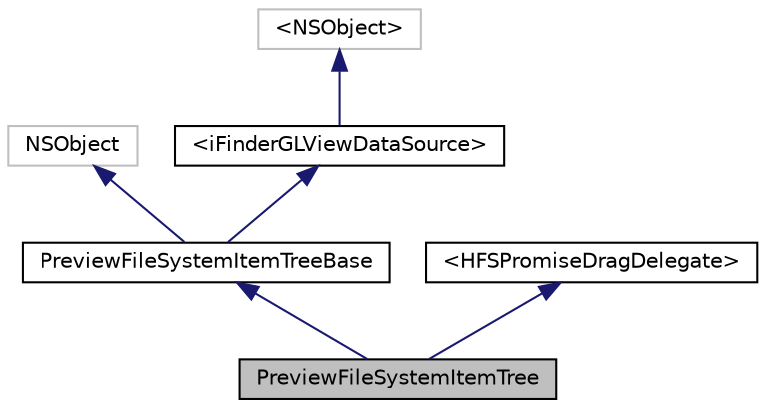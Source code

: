 digraph "PreviewFileSystemItemTree"
{
  edge [fontname="Helvetica",fontsize="10",labelfontname="Helvetica",labelfontsize="10"];
  node [fontname="Helvetica",fontsize="10",shape=record];
  Node1 [label="PreviewFileSystemItemTree",height=0.2,width=0.4,color="black", fillcolor="grey75", style="filled", fontcolor="black"];
  Node2 -> Node1 [dir="back",color="midnightblue",fontsize="10",style="solid",fontname="Helvetica"];
  Node2 [label="PreviewFileSystemItemTreeBase",height=0.2,width=0.4,color="black", fillcolor="white", style="filled",URL="$interface_preview_file_system_item_tree_base.html"];
  Node3 -> Node2 [dir="back",color="midnightblue",fontsize="10",style="solid",fontname="Helvetica"];
  Node3 [label="NSObject",height=0.2,width=0.4,color="grey75", fillcolor="white", style="filled"];
  Node4 -> Node2 [dir="back",color="midnightblue",fontsize="10",style="solid",fontname="Helvetica"];
  Node4 [label="\<iFinderGLViewDataSource\>",height=0.2,width=0.4,color="black", fillcolor="white", style="filled",URL="$protocoli_finder_g_l_view_data_source-p.html"];
  Node5 -> Node4 [dir="back",color="midnightblue",fontsize="10",style="solid",fontname="Helvetica"];
  Node5 [label="\<NSObject\>",height=0.2,width=0.4,color="grey75", fillcolor="white", style="filled"];
  Node6 -> Node1 [dir="back",color="midnightblue",fontsize="10",style="solid",fontname="Helvetica"];
  Node6 [label="\<HFSPromiseDragDelegate\>",height=0.2,width=0.4,color="black", fillcolor="white", style="filled",URL="$protocol_h_f_s_promise_drag_delegate-p.html"];
}
